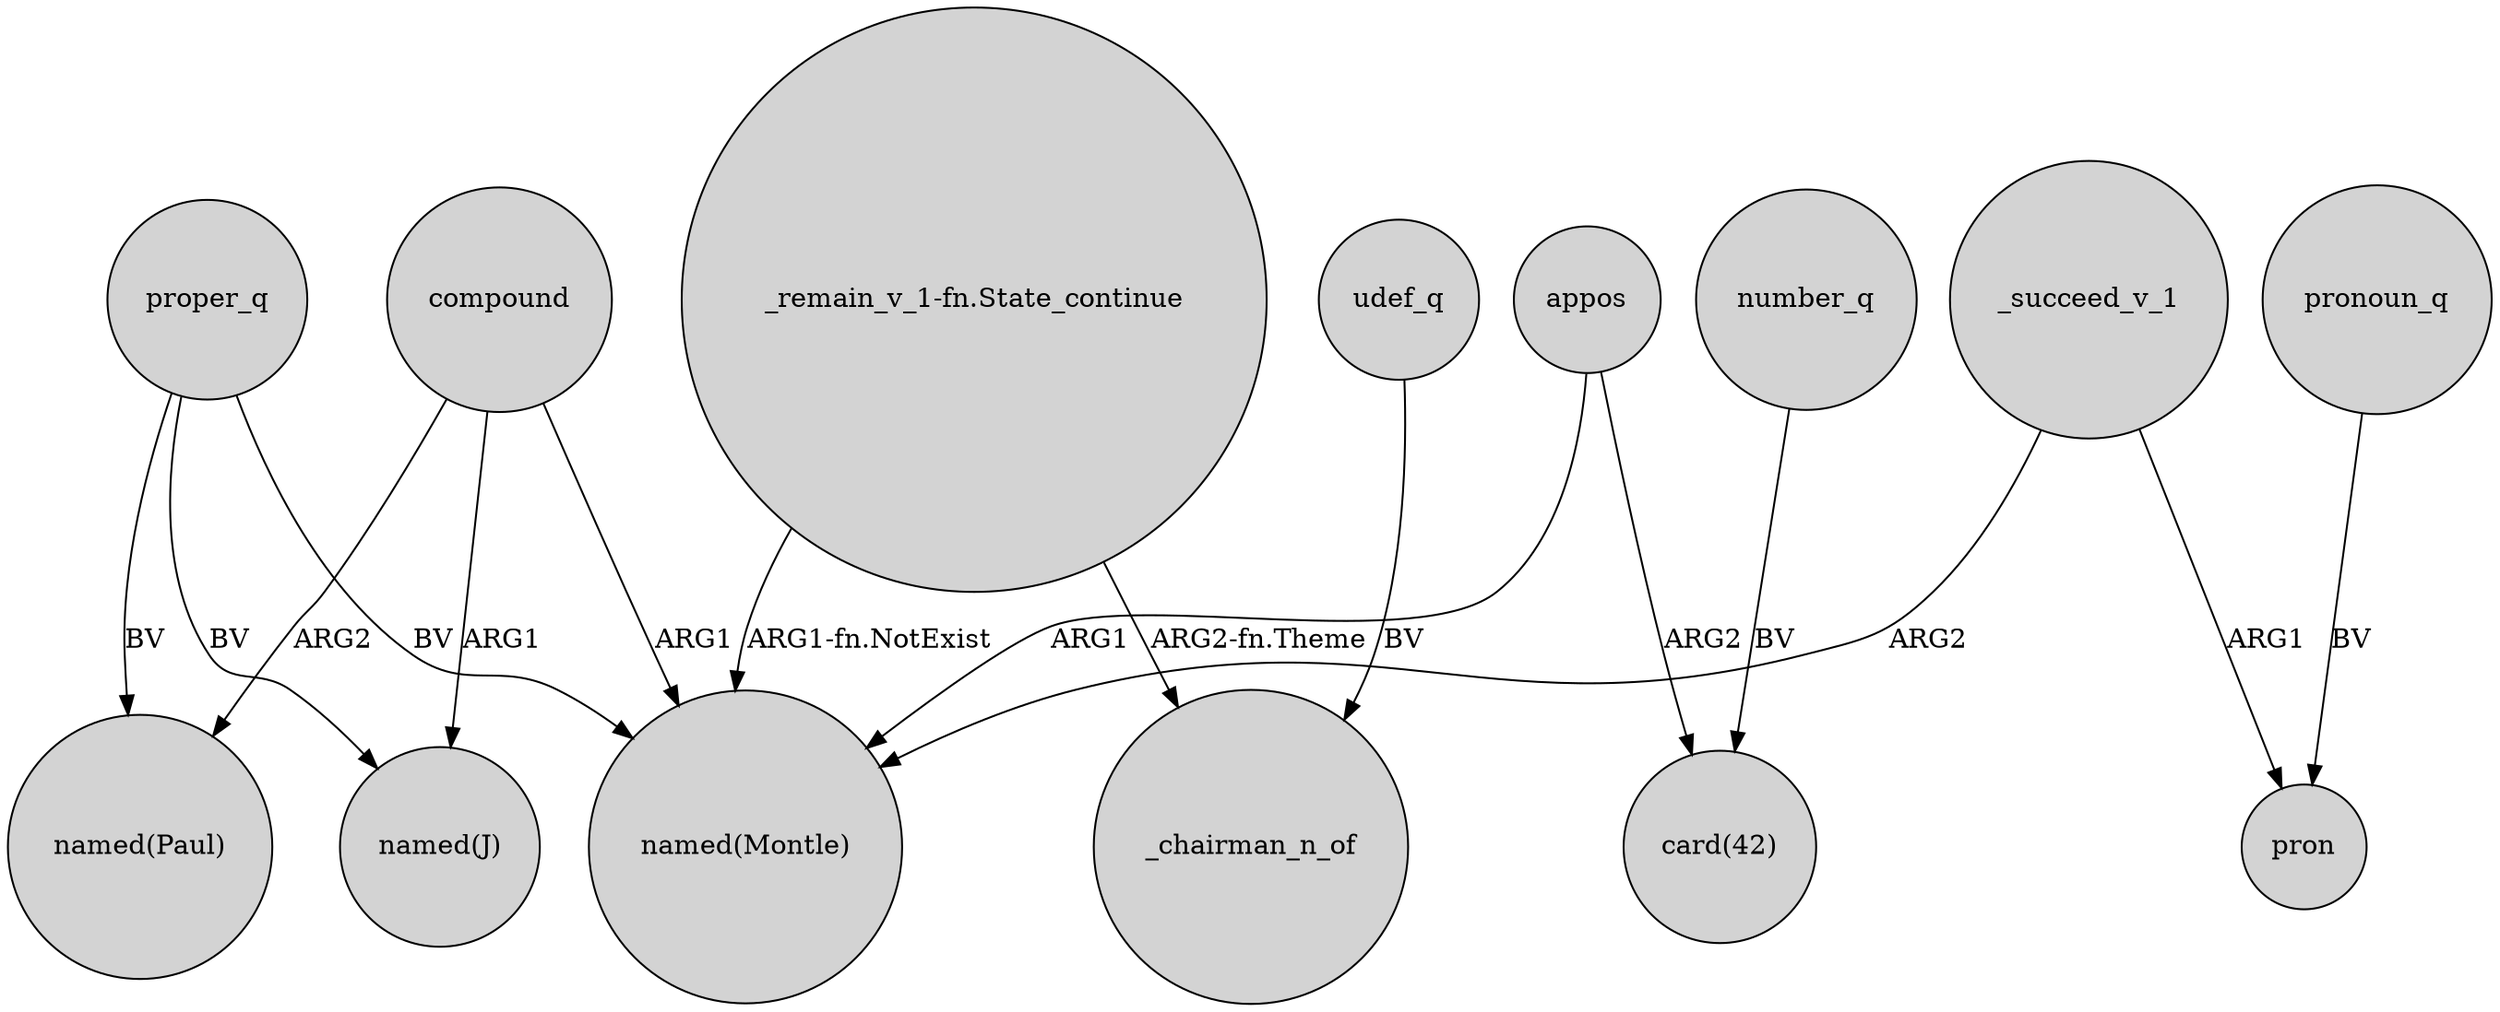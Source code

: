 digraph {
	node [shape=circle style=filled]
	compound -> "named(Paul)" [label=ARG2]
	proper_q -> "named(J)" [label=BV]
	"_remain_v_1-fn.State_continue" -> _chairman_n_of [label="ARG2-fn.Theme"]
	compound -> "named(Montle)" [label=ARG1]
	"_remain_v_1-fn.State_continue" -> "named(Montle)" [label="ARG1-fn.NotExist"]
	number_q -> "card(42)" [label=BV]
	appos -> "card(42)" [label=ARG2]
	_succeed_v_1 -> pron [label=ARG1]
	_succeed_v_1 -> "named(Montle)" [label=ARG2]
	proper_q -> "named(Montle)" [label=BV]
	udef_q -> _chairman_n_of [label=BV]
	proper_q -> "named(Paul)" [label=BV]
	appos -> "named(Montle)" [label=ARG1]
	compound -> "named(J)" [label=ARG1]
	pronoun_q -> pron [label=BV]
}
